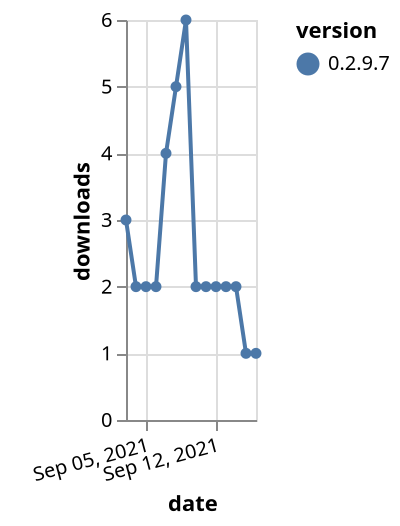 {"$schema": "https://vega.github.io/schema/vega-lite/v5.json", "description": "A simple bar chart with embedded data.", "data": {"values": [{"date": "2021-09-03", "total": 1107, "delta": 3, "version": "0.2.9.7"}, {"date": "2021-09-04", "total": 1109, "delta": 2, "version": "0.2.9.7"}, {"date": "2021-09-05", "total": 1111, "delta": 2, "version": "0.2.9.7"}, {"date": "2021-09-06", "total": 1113, "delta": 2, "version": "0.2.9.7"}, {"date": "2021-09-07", "total": 1117, "delta": 4, "version": "0.2.9.7"}, {"date": "2021-09-08", "total": 1122, "delta": 5, "version": "0.2.9.7"}, {"date": "2021-09-09", "total": 1128, "delta": 6, "version": "0.2.9.7"}, {"date": "2021-09-10", "total": 1130, "delta": 2, "version": "0.2.9.7"}, {"date": "2021-09-11", "total": 1132, "delta": 2, "version": "0.2.9.7"}, {"date": "2021-09-12", "total": 1134, "delta": 2, "version": "0.2.9.7"}, {"date": "2021-09-13", "total": 1136, "delta": 2, "version": "0.2.9.7"}, {"date": "2021-09-14", "total": 1138, "delta": 2, "version": "0.2.9.7"}, {"date": "2021-09-15", "total": 1139, "delta": 1, "version": "0.2.9.7"}, {"date": "2021-09-16", "total": 1140, "delta": 1, "version": "0.2.9.7"}]}, "width": "container", "mark": {"type": "line", "point": {"filled": true}}, "encoding": {"x": {"field": "date", "type": "temporal", "timeUnit": "yearmonthdate", "title": "date", "axis": {"labelAngle": -15}}, "y": {"field": "delta", "type": "quantitative", "title": "downloads"}, "color": {"field": "version", "type": "nominal"}, "tooltip": {"field": "delta"}}}